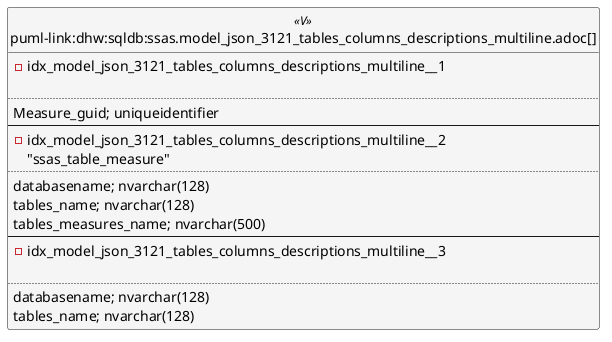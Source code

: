 @startuml
left to right direction
'top to bottom direction
hide circle
'avoide "." issues:
set namespaceSeparator none


skinparam class {
  BackgroundColor White
  BackgroundColor<<FN>> Yellow
  BackgroundColor<<FS>> Yellow
  BackgroundColor<<FT>> LightGray
  BackgroundColor<<IF>> Yellow
  BackgroundColor<<IS>> Yellow
  BackgroundColor<<P>> Aqua
  BackgroundColor<<PC>> Aqua
  BackgroundColor<<SN>> Yellow
  BackgroundColor<<SO>> SlateBlue
  BackgroundColor<<TF>> LightGray
  BackgroundColor<<TR>> Tomato
  BackgroundColor<<U>> White
  BackgroundColor<<V>> WhiteSmoke
  BackgroundColor<<X>> Aqua
  BackgroundColor<<external>> AliceBlue
}


entity "puml-link:dhw:sqldb:ssas.model_json_3121_tables_columns_descriptions_multiline.adoc[]" as ssas.model_json_3121_tables_columns_descriptions_multiline << V >> {
- idx_model_json_3121_tables_columns_descriptions_multiline__1

..
Measure_guid; uniqueidentifier
--
- idx_model_json_3121_tables_columns_descriptions_multiline__2
"ssas_table_measure"
..
databasename; nvarchar(128)
tables_name; nvarchar(128)
tables_measures_name; nvarchar(500)
--
- idx_model_json_3121_tables_columns_descriptions_multiline__3

..
databasename; nvarchar(128)
tables_name; nvarchar(128)
}


@enduml


